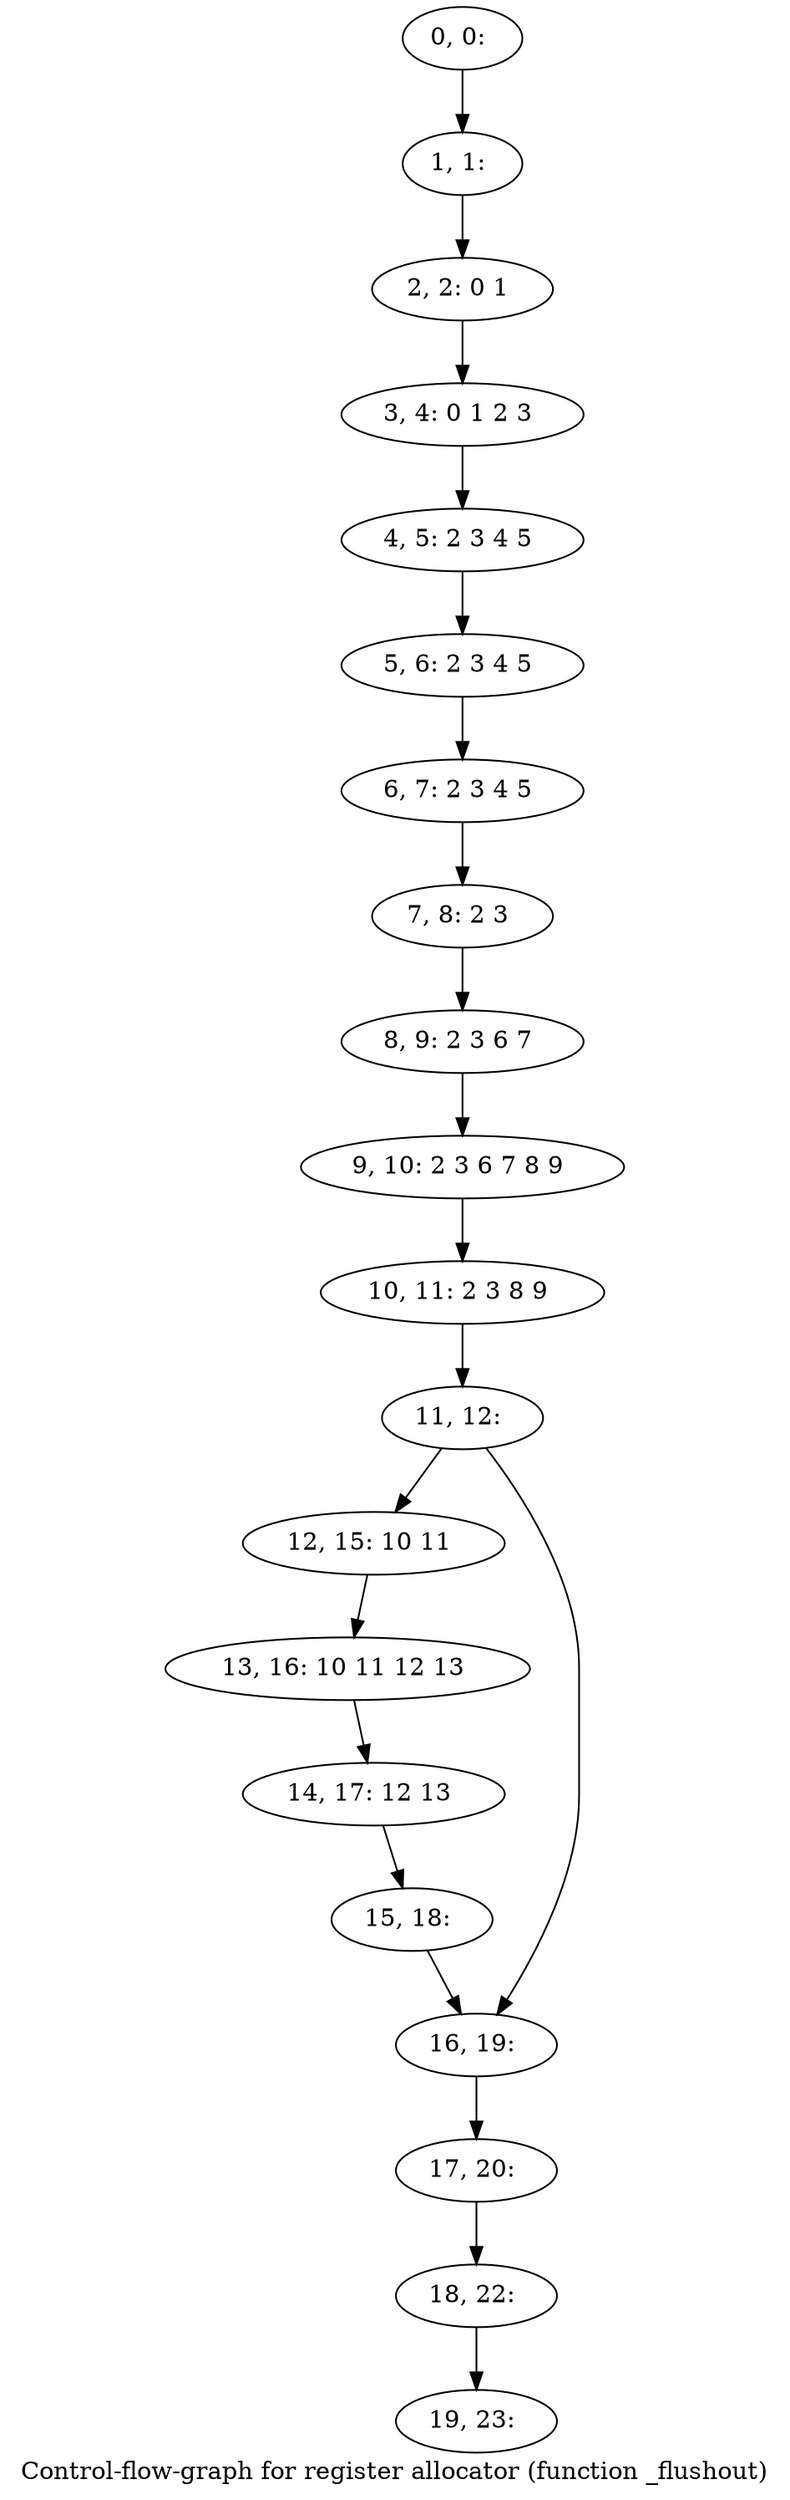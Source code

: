 digraph G {
graph [label="Control-flow-graph for register allocator (function _flushout)"]
0[label="0, 0: "];
1[label="1, 1: "];
2[label="2, 2: 0 1 "];
3[label="3, 4: 0 1 2 3 "];
4[label="4, 5: 2 3 4 5 "];
5[label="5, 6: 2 3 4 5 "];
6[label="6, 7: 2 3 4 5 "];
7[label="7, 8: 2 3 "];
8[label="8, 9: 2 3 6 7 "];
9[label="9, 10: 2 3 6 7 8 9 "];
10[label="10, 11: 2 3 8 9 "];
11[label="11, 12: "];
12[label="12, 15: 10 11 "];
13[label="13, 16: 10 11 12 13 "];
14[label="14, 17: 12 13 "];
15[label="15, 18: "];
16[label="16, 19: "];
17[label="17, 20: "];
18[label="18, 22: "];
19[label="19, 23: "];
0->1 ;
1->2 ;
2->3 ;
3->4 ;
4->5 ;
5->6 ;
6->7 ;
7->8 ;
8->9 ;
9->10 ;
10->11 ;
11->12 ;
11->16 ;
12->13 ;
13->14 ;
14->15 ;
15->16 ;
16->17 ;
17->18 ;
18->19 ;
}
